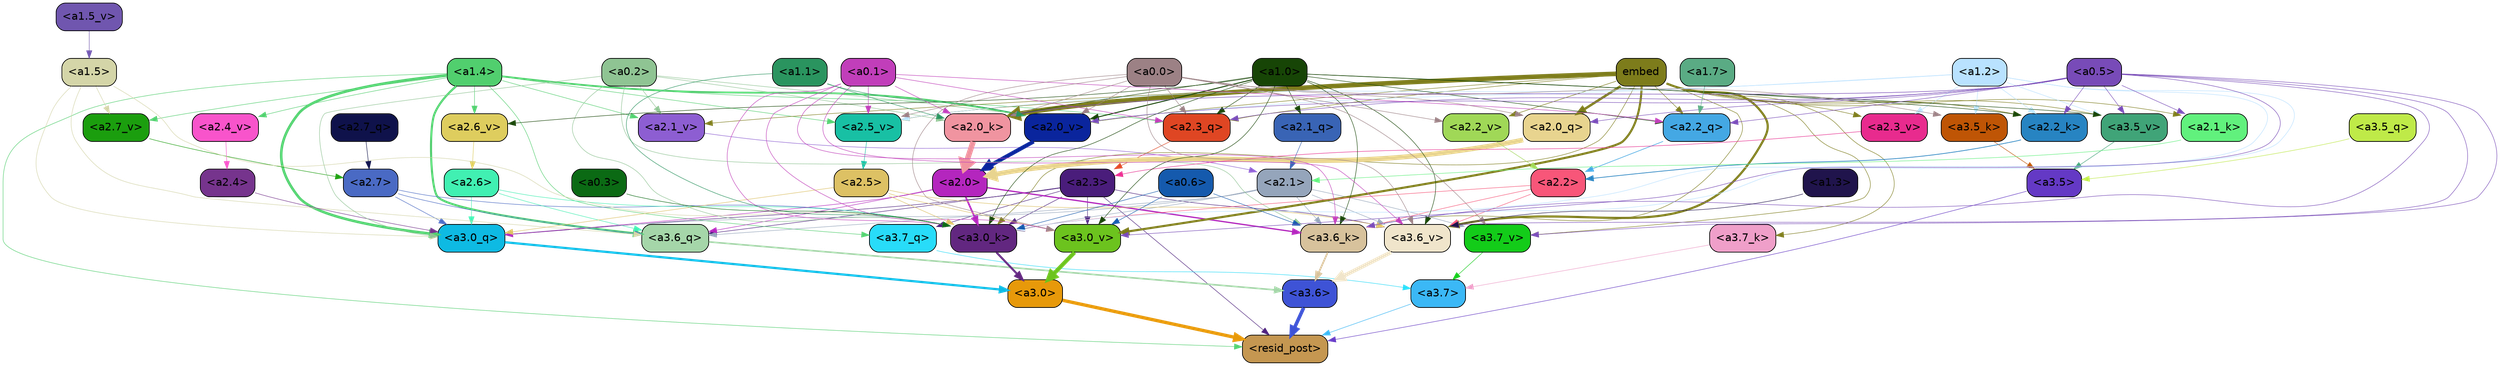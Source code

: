 strict digraph "" {
	graph [bgcolor=transparent,
		layout=dot,
		overlap=false,
		splines=true
	];
	"<a3.7>"	[color=black,
		fillcolor="#3bb8f6",
		fontname=Helvetica,
		shape=box,
		style="filled, rounded"];
	"<resid_post>"	[color=black,
		fillcolor="#c59751",
		fontname=Helvetica,
		shape=box,
		style="filled, rounded"];
	"<a3.7>" -> "<resid_post>"	[color="#3bb8f6",
		penwidth=0.6239100098609924];
	"<a3.6>"	[color=black,
		fillcolor="#3e53d6",
		fontname=Helvetica,
		shape=box,
		style="filled, rounded"];
	"<a3.6>" -> "<resid_post>"	[color="#3e53d6",
		penwidth=4.569062113761902];
	"<a3.5>"	[color=black,
		fillcolor="#6439c5",
		fontname=Helvetica,
		shape=box,
		style="filled, rounded"];
	"<a3.5>" -> "<resid_post>"	[color="#6439c5",
		penwidth=0.6];
	"<a3.0>"	[color=black,
		fillcolor="#e7990a",
		fontname=Helvetica,
		shape=box,
		style="filled, rounded"];
	"<a3.0>" -> "<resid_post>"	[color="#e7990a",
		penwidth=4.283544182777405];
	"<a2.3>"	[color=black,
		fillcolor="#4a1d7b",
		fontname=Helvetica,
		shape=box,
		style="filled, rounded"];
	"<a2.3>" -> "<resid_post>"	[color="#4a1d7b",
		penwidth=0.6];
	"<a3.7_q>"	[color=black,
		fillcolor="#28dcf9",
		fontname=Helvetica,
		shape=box,
		style="filled, rounded"];
	"<a2.3>" -> "<a3.7_q>"	[color="#4a1d7b",
		penwidth=0.6];
	"<a3.6_q>"	[color=black,
		fillcolor="#a5d6a9",
		fontname=Helvetica,
		shape=box,
		style="filled, rounded"];
	"<a2.3>" -> "<a3.6_q>"	[color="#4a1d7b",
		penwidth=0.6];
	"<a3.0_q>"	[color=black,
		fillcolor="#0ebae3",
		fontname=Helvetica,
		shape=box,
		style="filled, rounded"];
	"<a2.3>" -> "<a3.0_q>"	[color="#4a1d7b",
		penwidth=0.6];
	"<a3.0_k>"	[color=black,
		fillcolor="#622780",
		fontname=Helvetica,
		shape=box,
		style="filled, rounded"];
	"<a2.3>" -> "<a3.0_k>"	[color="#4a1d7b",
		penwidth=0.6];
	"<a3.6_v>"	[color=black,
		fillcolor="#f0e5cb",
		fontname=Helvetica,
		shape=box,
		style="filled, rounded"];
	"<a2.3>" -> "<a3.6_v>"	[color="#4a1d7b",
		penwidth=0.6];
	"<a3.0_v>"	[color=black,
		fillcolor="#6cc31e",
		fontname=Helvetica,
		shape=box,
		style="filled, rounded"];
	"<a2.3>" -> "<a3.0_v>"	[color="#4a1d7b",
		penwidth=0.6];
	"<a1.4>"	[color=black,
		fillcolor="#51cf6e",
		fontname=Helvetica,
		shape=box,
		style="filled, rounded"];
	"<a1.4>" -> "<resid_post>"	[color="#51cf6e",
		penwidth=0.6];
	"<a1.4>" -> "<a3.7_q>"	[color="#51cf6e",
		penwidth=0.6];
	"<a1.4>" -> "<a3.6_q>"	[color="#51cf6e",
		penwidth=2.6908124685287476];
	"<a1.4>" -> "<a3.0_q>"	[color="#51cf6e",
		penwidth=3.32076895236969];
	"<a2.3_q>"	[color=black,
		fillcolor="#df4623",
		fontname=Helvetica,
		shape=box,
		style="filled, rounded"];
	"<a1.4>" -> "<a2.3_q>"	[color="#51cf6e",
		penwidth=0.6];
	"<a2.7_v>"	[color=black,
		fillcolor="#1b9e0e",
		fontname=Helvetica,
		shape=box,
		style="filled, rounded"];
	"<a1.4>" -> "<a2.7_v>"	[color="#51cf6e",
		penwidth=0.6];
	"<a2.6_v>"	[color=black,
		fillcolor="#decd5e",
		fontname=Helvetica,
		shape=box,
		style="filled, rounded"];
	"<a1.4>" -> "<a2.6_v>"	[color="#51cf6e",
		penwidth=0.6];
	"<a2.5_v>"	[color=black,
		fillcolor="#18c0a4",
		fontname=Helvetica,
		shape=box,
		style="filled, rounded"];
	"<a1.4>" -> "<a2.5_v>"	[color="#51cf6e",
		penwidth=0.6];
	"<a2.4_v>"	[color=black,
		fillcolor="#f854cb",
		fontname=Helvetica,
		shape=box,
		style="filled, rounded"];
	"<a1.4>" -> "<a2.4_v>"	[color="#51cf6e",
		penwidth=0.6];
	"<a2.1_v>"	[color=black,
		fillcolor="#8d5ed2",
		fontname=Helvetica,
		shape=box,
		style="filled, rounded"];
	"<a1.4>" -> "<a2.1_v>"	[color="#51cf6e",
		penwidth=0.6];
	"<a2.0_v>"	[color=black,
		fillcolor="#0a259d",
		fontname=Helvetica,
		shape=box,
		style="filled, rounded"];
	"<a1.4>" -> "<a2.0_v>"	[color="#51cf6e",
		penwidth=2.3065454959869385];
	"<a3.7_q>" -> "<a3.7>"	[color="#28dcf9",
		penwidth=0.6];
	"<a3.6_q>" -> "<a3.6>"	[color="#a5d6a9",
		penwidth=2.03758105635643];
	"<a3.5_q>"	[color=black,
		fillcolor="#bfea48",
		fontname=Helvetica,
		shape=box,
		style="filled, rounded"];
	"<a3.5_q>" -> "<a3.5>"	[color="#bfea48",
		penwidth=0.6];
	"<a3.0_q>" -> "<a3.0>"	[color="#0ebae3",
		penwidth=2.8638100624084473];
	"<a3.7_k>"	[color=black,
		fillcolor="#ef9fc9",
		fontname=Helvetica,
		shape=box,
		style="filled, rounded"];
	"<a3.7_k>" -> "<a3.7>"	[color="#ef9fc9",
		penwidth=0.6];
	"<a3.6_k>"	[color=black,
		fillcolor="#d7c29c",
		fontname=Helvetica,
		shape=box,
		style="filled, rounded"];
	"<a3.6_k>" -> "<a3.6>"	[color="#d7c29c",
		penwidth=2.174198240041733];
	"<a3.5_k>"	[color=black,
		fillcolor="#bf5505",
		fontname=Helvetica,
		shape=box,
		style="filled, rounded"];
	"<a3.5_k>" -> "<a3.5>"	[color="#bf5505",
		penwidth=0.6];
	"<a3.0_k>" -> "<a3.0>"	[color="#622780",
		penwidth=2.6274144649505615];
	"<a3.7_v>"	[color=black,
		fillcolor="#13cc19",
		fontname=Helvetica,
		shape=box,
		style="filled, rounded"];
	"<a3.7_v>" -> "<a3.7>"	[color="#13cc19",
		penwidth=0.6];
	"<a3.6_v>" -> "<a3.6>"	[color="#f0e5cb",
		penwidth=5.002329230308533];
	"<a3.5_v>"	[color=black,
		fillcolor="#40a478",
		fontname=Helvetica,
		shape=box,
		style="filled, rounded"];
	"<a3.5_v>" -> "<a3.5>"	[color="#40a478",
		penwidth=0.6];
	"<a3.0_v>" -> "<a3.0>"	[color="#6cc31e",
		penwidth=5.188832879066467];
	"<a2.7>"	[color=black,
		fillcolor="#4a6ac4",
		fontname=Helvetica,
		shape=box,
		style="filled, rounded"];
	"<a2.7>" -> "<a3.6_q>"	[color="#4a6ac4",
		penwidth=0.6];
	"<a2.7>" -> "<a3.0_q>"	[color="#4a6ac4",
		penwidth=0.6];
	"<a2.7>" -> "<a3.0_k>"	[color="#4a6ac4",
		penwidth=0.6];
	"<a2.6>"	[color=black,
		fillcolor="#41f0b2",
		fontname=Helvetica,
		shape=box,
		style="filled, rounded"];
	"<a2.6>" -> "<a3.6_q>"	[color="#41f0b2",
		penwidth=0.6];
	"<a2.6>" -> "<a3.0_q>"	[color="#41f0b2",
		penwidth=0.6];
	"<a2.6>" -> "<a3.0_k>"	[color="#41f0b2",
		penwidth=0.6];
	"<a2.1>"	[color=black,
		fillcolor="#95a5bb",
		fontname=Helvetica,
		shape=box,
		style="filled, rounded"];
	"<a2.1>" -> "<a3.6_q>"	[color="#95a5bb",
		penwidth=0.6];
	"<a2.1>" -> "<a3.0_q>"	[color="#95a5bb",
		penwidth=0.6];
	"<a2.1>" -> "<a3.6_k>"	[color="#95a5bb",
		penwidth=0.6];
	"<a2.1>" -> "<a3.0_k>"	[color="#95a5bb",
		penwidth=0.6];
	"<a2.1>" -> "<a3.7_v>"	[color="#95a5bb",
		penwidth=0.6];
	"<a2.1>" -> "<a3.6_v>"	[color="#95a5bb",
		penwidth=0.6];
	"<a2.0>"	[color=black,
		fillcolor="#b426be",
		fontname=Helvetica,
		shape=box,
		style="filled, rounded"];
	"<a2.0>" -> "<a3.6_q>"	[color="#b426be",
		penwidth=0.6];
	"<a2.0>" -> "<a3.0_q>"	[color="#b426be",
		penwidth=0.6];
	"<a2.0>" -> "<a3.6_k>"	[color="#b426be",
		penwidth=1.6254686117172241];
	"<a2.0>" -> "<a3.0_k>"	[color="#b426be",
		penwidth=2.182972814887762];
	"<a1.5>"	[color=black,
		fillcolor="#d4d5a8",
		fontname=Helvetica,
		shape=box,
		style="filled, rounded"];
	"<a1.5>" -> "<a3.6_q>"	[color="#d4d5a8",
		penwidth=0.6];
	"<a1.5>" -> "<a3.0_q>"	[color="#d4d5a8",
		penwidth=0.6];
	"<a1.5>" -> "<a3.0_k>"	[color="#d4d5a8",
		penwidth=0.6];
	"<a1.5>" -> "<a2.7_v>"	[color="#d4d5a8",
		penwidth=0.6];
	"<a2.5>"	[color=black,
		fillcolor="#ddc164",
		fontname=Helvetica,
		shape=box,
		style="filled, rounded"];
	"<a2.5>" -> "<a3.0_q>"	[color="#ddc164",
		penwidth=0.6];
	"<a2.5>" -> "<a3.0_k>"	[color="#ddc164",
		penwidth=0.6];
	"<a2.5>" -> "<a3.6_v>"	[color="#ddc164",
		penwidth=0.6];
	"<a2.5>" -> "<a3.0_v>"	[color="#ddc164",
		penwidth=0.6];
	"<a2.4>"	[color=black,
		fillcolor="#76348d",
		fontname=Helvetica,
		shape=box,
		style="filled, rounded"];
	"<a2.4>" -> "<a3.0_q>"	[color="#76348d",
		penwidth=0.6];
	"<a0.2>"	[color=black,
		fillcolor="#8fc493",
		fontname=Helvetica,
		shape=box,
		style="filled, rounded"];
	"<a0.2>" -> "<a3.0_q>"	[color="#8fc493",
		penwidth=0.6];
	"<a0.2>" -> "<a3.6_k>"	[color="#8fc493",
		penwidth=0.6];
	"<a0.2>" -> "<a3.0_k>"	[color="#8fc493",
		penwidth=0.6];
	"<a2.0_k>"	[color=black,
		fillcolor="#f094a0",
		fontname=Helvetica,
		shape=box,
		style="filled, rounded"];
	"<a0.2>" -> "<a2.0_k>"	[color="#8fc493",
		penwidth=0.6];
	"<a0.2>" -> "<a2.1_v>"	[color="#8fc493",
		penwidth=0.6];
	"<a0.2>" -> "<a2.0_v>"	[color="#8fc493",
		penwidth=0.6];
	embed	[color=black,
		fillcolor="#7d7c1b",
		fontname=Helvetica,
		shape=box,
		style="filled, rounded"];
	embed -> "<a3.7_k>"	[color="#7d7c1b",
		penwidth=0.6];
	embed -> "<a3.6_k>"	[color="#7d7c1b",
		penwidth=0.6];
	embed -> "<a3.0_k>"	[color="#7d7c1b",
		penwidth=0.6];
	embed -> "<a3.7_v>"	[color="#7d7c1b",
		penwidth=0.6];
	embed -> "<a3.6_v>"	[color="#7d7c1b",
		penwidth=2.809220314025879];
	embed -> "<a3.5_v>"	[color="#7d7c1b",
		penwidth=0.6];
	embed -> "<a3.0_v>"	[color="#7d7c1b",
		penwidth=2.754121422767639];
	embed -> "<a2.3_q>"	[color="#7d7c1b",
		penwidth=0.6];
	"<a2.2_q>"	[color=black,
		fillcolor="#44a8e4",
		fontname=Helvetica,
		shape=box,
		style="filled, rounded"];
	embed -> "<a2.2_q>"	[color="#7d7c1b",
		penwidth=0.6];
	"<a2.0_q>"	[color=black,
		fillcolor="#e8d48f",
		fontname=Helvetica,
		shape=box,
		style="filled, rounded"];
	embed -> "<a2.0_q>"	[color="#7d7c1b",
		penwidth=3.102177858352661];
	"<a2.2_k>"	[color=black,
		fillcolor="#2784c2",
		fontname=Helvetica,
		shape=box,
		style="filled, rounded"];
	embed -> "<a2.2_k>"	[color="#7d7c1b",
		penwidth=0.6805839538574219];
	"<a2.1_k>"	[color=black,
		fillcolor="#61f17d",
		fontname=Helvetica,
		shape=box,
		style="filled, rounded"];
	embed -> "<a2.1_k>"	[color="#7d7c1b",
		penwidth=0.6];
	embed -> "<a2.0_k>"	[color="#7d7c1b",
		penwidth=5.977519929409027];
	embed -> "<a2.5_v>"	[color="#7d7c1b",
		penwidth=0.6];
	"<a2.3_v>"	[color=black,
		fillcolor="#e82b8e",
		fontname=Helvetica,
		shape=box,
		style="filled, rounded"];
	embed -> "<a2.3_v>"	[color="#7d7c1b",
		penwidth=0.6];
	"<a2.2_v>"	[color=black,
		fillcolor="#a0d857",
		fontname=Helvetica,
		shape=box,
		style="filled, rounded"];
	embed -> "<a2.2_v>"	[color="#7d7c1b",
		penwidth=0.6436443328857422];
	embed -> "<a2.1_v>"	[color="#7d7c1b",
		penwidth=0.6];
	embed -> "<a2.0_v>"	[color="#7d7c1b",
		penwidth=0.6];
	"<a2.2>"	[color=black,
		fillcolor="#f85679",
		fontname=Helvetica,
		shape=box,
		style="filled, rounded"];
	"<a2.2>" -> "<a3.6_k>"	[color="#f85679",
		penwidth=0.6];
	"<a2.2>" -> "<a3.0_k>"	[color="#f85679",
		penwidth=0.6065438985824585];
	"<a2.2>" -> "<a3.6_v>"	[color="#f85679",
		penwidth=0.6];
	"<a1.2>"	[color=black,
		fillcolor="#b9e2ff",
		fontname=Helvetica,
		shape=box,
		style="filled, rounded"];
	"<a1.2>" -> "<a3.6_k>"	[color="#b9e2ff",
		penwidth=0.6];
	"<a1.2>" -> "<a3.5_k>"	[color="#b9e2ff",
		penwidth=0.6];
	"<a1.2>" -> "<a3.0_k>"	[color="#b9e2ff",
		penwidth=0.6];
	"<a1.2>" -> "<a3.5_v>"	[color="#b9e2ff",
		penwidth=0.6];
	"<a1.2>" -> "<a2.2_k>"	[color="#b9e2ff",
		penwidth=0.6];
	"<a1.2>" -> "<a2.5_v>"	[color="#b9e2ff",
		penwidth=0.6];
	"<a1.2>" -> "<a2.3_v>"	[color="#b9e2ff",
		penwidth=0.6];
	"<a1.2>" -> "<a2.0_v>"	[color="#b9e2ff",
		penwidth=0.6];
	"<a1.0>"	[color=black,
		fillcolor="#174506",
		fontname=Helvetica,
		shape=box,
		style="filled, rounded"];
	"<a1.0>" -> "<a3.6_k>"	[color="#174506",
		penwidth=0.6];
	"<a1.0>" -> "<a3.0_k>"	[color="#174506",
		penwidth=0.6];
	"<a1.0>" -> "<a3.6_v>"	[color="#174506",
		penwidth=0.6];
	"<a1.0>" -> "<a3.5_v>"	[color="#174506",
		penwidth=0.6];
	"<a1.0>" -> "<a3.0_v>"	[color="#174506",
		penwidth=0.6];
	"<a1.0>" -> "<a2.3_q>"	[color="#174506",
		penwidth=0.6];
	"<a1.0>" -> "<a2.2_q>"	[color="#174506",
		penwidth=0.6];
	"<a2.1_q>"	[color=black,
		fillcolor="#3964b5",
		fontname=Helvetica,
		shape=box,
		style="filled, rounded"];
	"<a1.0>" -> "<a2.1_q>"	[color="#174506",
		penwidth=0.6];
	"<a1.0>" -> "<a2.2_k>"	[color="#174506",
		penwidth=0.6];
	"<a1.0>" -> "<a2.0_k>"	[color="#174506",
		penwidth=0.6];
	"<a1.0>" -> "<a2.6_v>"	[color="#174506",
		penwidth=0.6];
	"<a1.0>" -> "<a2.0_v>"	[color="#174506",
		penwidth=1.2192587852478027];
	"<a0.6>"	[color=black,
		fillcolor="#155aad",
		fontname=Helvetica,
		shape=box,
		style="filled, rounded"];
	"<a0.6>" -> "<a3.6_k>"	[color="#155aad",
		penwidth=0.6];
	"<a0.6>" -> "<a3.0_k>"	[color="#155aad",
		penwidth=0.6];
	"<a0.6>" -> "<a3.0_v>"	[color="#155aad",
		penwidth=0.6];
	"<a0.5>"	[color=black,
		fillcolor="#784bb8",
		fontname=Helvetica,
		shape=box,
		style="filled, rounded"];
	"<a0.5>" -> "<a3.6_k>"	[color="#784bb8",
		penwidth=0.6];
	"<a0.5>" -> "<a3.7_v>"	[color="#784bb8",
		penwidth=0.6];
	"<a0.5>" -> "<a3.6_v>"	[color="#784bb8",
		penwidth=0.6];
	"<a0.5>" -> "<a3.5_v>"	[color="#784bb8",
		penwidth=0.6];
	"<a0.5>" -> "<a3.0_v>"	[color="#784bb8",
		penwidth=0.6120390892028809];
	"<a0.5>" -> "<a2.3_q>"	[color="#784bb8",
		penwidth=0.6];
	"<a0.5>" -> "<a2.2_q>"	[color="#784bb8",
		penwidth=0.6];
	"<a0.5>" -> "<a2.0_q>"	[color="#784bb8",
		penwidth=0.6];
	"<a0.5>" -> "<a2.2_k>"	[color="#784bb8",
		penwidth=0.6];
	"<a0.5>" -> "<a2.1_k>"	[color="#784bb8",
		penwidth=0.6];
	"<a0.5>" -> "<a2.0_k>"	[color="#784bb8",
		penwidth=0.658348560333252];
	"<a0.5>" -> "<a2.0_v>"	[color="#784bb8",
		penwidth=0.6];
	"<a0.1>"	[color=black,
		fillcolor="#c13eba",
		fontname=Helvetica,
		shape=box,
		style="filled, rounded"];
	"<a0.1>" -> "<a3.6_k>"	[color="#c13eba",
		penwidth=0.6];
	"<a0.1>" -> "<a3.0_k>"	[color="#c13eba",
		penwidth=0.6];
	"<a0.1>" -> "<a3.6_v>"	[color="#c13eba",
		penwidth=0.6];
	"<a0.1>" -> "<a3.0_v>"	[color="#c13eba",
		penwidth=0.6];
	"<a0.1>" -> "<a2.3_q>"	[color="#c13eba",
		penwidth=0.6];
	"<a0.1>" -> "<a2.2_q>"	[color="#c13eba",
		penwidth=0.6];
	"<a0.1>" -> "<a2.0_k>"	[color="#c13eba",
		penwidth=0.6];
	"<a0.1>" -> "<a2.5_v>"	[color="#c13eba",
		penwidth=0.6];
	"<a0.0>"	[color=black,
		fillcolor="#9c8185",
		fontname=Helvetica,
		shape=box,
		style="filled, rounded"];
	"<a0.0>" -> "<a3.5_k>"	[color="#9c8185",
		penwidth=0.6];
	"<a0.0>" -> "<a3.7_v>"	[color="#9c8185",
		penwidth=0.6];
	"<a0.0>" -> "<a3.6_v>"	[color="#9c8185",
		penwidth=0.6];
	"<a0.0>" -> "<a3.0_v>"	[color="#9c8185",
		penwidth=0.6];
	"<a0.0>" -> "<a2.3_q>"	[color="#9c8185",
		penwidth=0.6];
	"<a0.0>" -> "<a2.0_q>"	[color="#9c8185",
		penwidth=0.6];
	"<a0.0>" -> "<a2.0_k>"	[color="#9c8185",
		penwidth=0.6];
	"<a0.0>" -> "<a2.5_v>"	[color="#9c8185",
		penwidth=0.6];
	"<a0.0>" -> "<a2.2_v>"	[color="#9c8185",
		penwidth=0.6];
	"<a0.0>" -> "<a2.0_v>"	[color="#9c8185",
		penwidth=0.6];
	"<a1.1>"	[color=black,
		fillcolor="#2a945f",
		fontname=Helvetica,
		shape=box,
		style="filled, rounded"];
	"<a1.1>" -> "<a3.0_k>"	[color="#2a945f",
		penwidth=0.6];
	"<a1.1>" -> "<a2.0_k>"	[color="#2a945f",
		penwidth=0.6];
	"<a1.1>" -> "<a2.0_v>"	[color="#2a945f",
		penwidth=0.6];
	"<a0.3>"	[color=black,
		fillcolor="#0b6a14",
		fontname=Helvetica,
		shape=box,
		style="filled, rounded"];
	"<a0.3>" -> "<a3.0_k>"	[color="#0b6a14",
		penwidth=0.6];
	"<a1.3>"	[color=black,
		fillcolor="#20144c",
		fontname=Helvetica,
		shape=box,
		style="filled, rounded"];
	"<a1.3>" -> "<a3.6_v>"	[color="#20144c",
		penwidth=0.6];
	"<a2.7_q>"	[color=black,
		fillcolor="#0f124b",
		fontname=Helvetica,
		shape=box,
		style="filled, rounded"];
	"<a2.7_q>" -> "<a2.7>"	[color="#0f124b",
		penwidth=0.6];
	"<a2.3_q>" -> "<a2.3>"	[color="#df4623",
		penwidth=0.6];
	"<a2.2_q>" -> "<a2.2>"	[color="#44a8e4",
		penwidth=0.7585353851318359];
	"<a2.1_q>" -> "<a2.1>"	[color="#3964b5",
		penwidth=0.6];
	"<a2.0_q>" -> "<a2.0>"	[color="#e8d48f",
		penwidth=6.189085364341736];
	"<a2.2_k>" -> "<a2.2>"	[color="#2784c2",
		penwidth=0.87534499168396];
	"<a2.1_k>" -> "<a2.1>"	[color="#61f17d",
		penwidth=0.6];
	"<a2.0_k>" -> "<a2.0>"	[color="#f094a0",
		penwidth=7.056803464889526];
	"<a2.7_v>" -> "<a2.7>"	[color="#1b9e0e",
		penwidth=0.6];
	"<a2.6_v>" -> "<a2.6>"	[color="#decd5e",
		penwidth=0.6];
	"<a2.5_v>" -> "<a2.5>"	[color="#18c0a4",
		penwidth=0.6];
	"<a2.4_v>" -> "<a2.4>"	[color="#f854cb",
		penwidth=0.6];
	"<a2.3_v>" -> "<a2.3>"	[color="#e82b8e",
		penwidth=0.6];
	"<a2.2_v>" -> "<a2.2>"	[color="#a0d857",
		penwidth=0.6];
	"<a2.1_v>" -> "<a2.1>"	[color="#8d5ed2",
		penwidth=0.6];
	"<a2.0_v>" -> "<a2.0>"	[color="#0a259d",
		penwidth=5.12138295173645];
	"<a1.7>"	[color=black,
		fillcolor="#5aab84",
		fontname=Helvetica,
		shape=box,
		style="filled, rounded"];
	"<a1.7>" -> "<a2.2_q>"	[color="#5aab84",
		penwidth=0.6];
	"<a1.5_v>"	[color=black,
		fillcolor="#7056af",
		fontname=Helvetica,
		shape=box,
		style="filled, rounded"];
	"<a1.5_v>" -> "<a1.5>"	[color="#7056af",
		penwidth=0.6];
}
